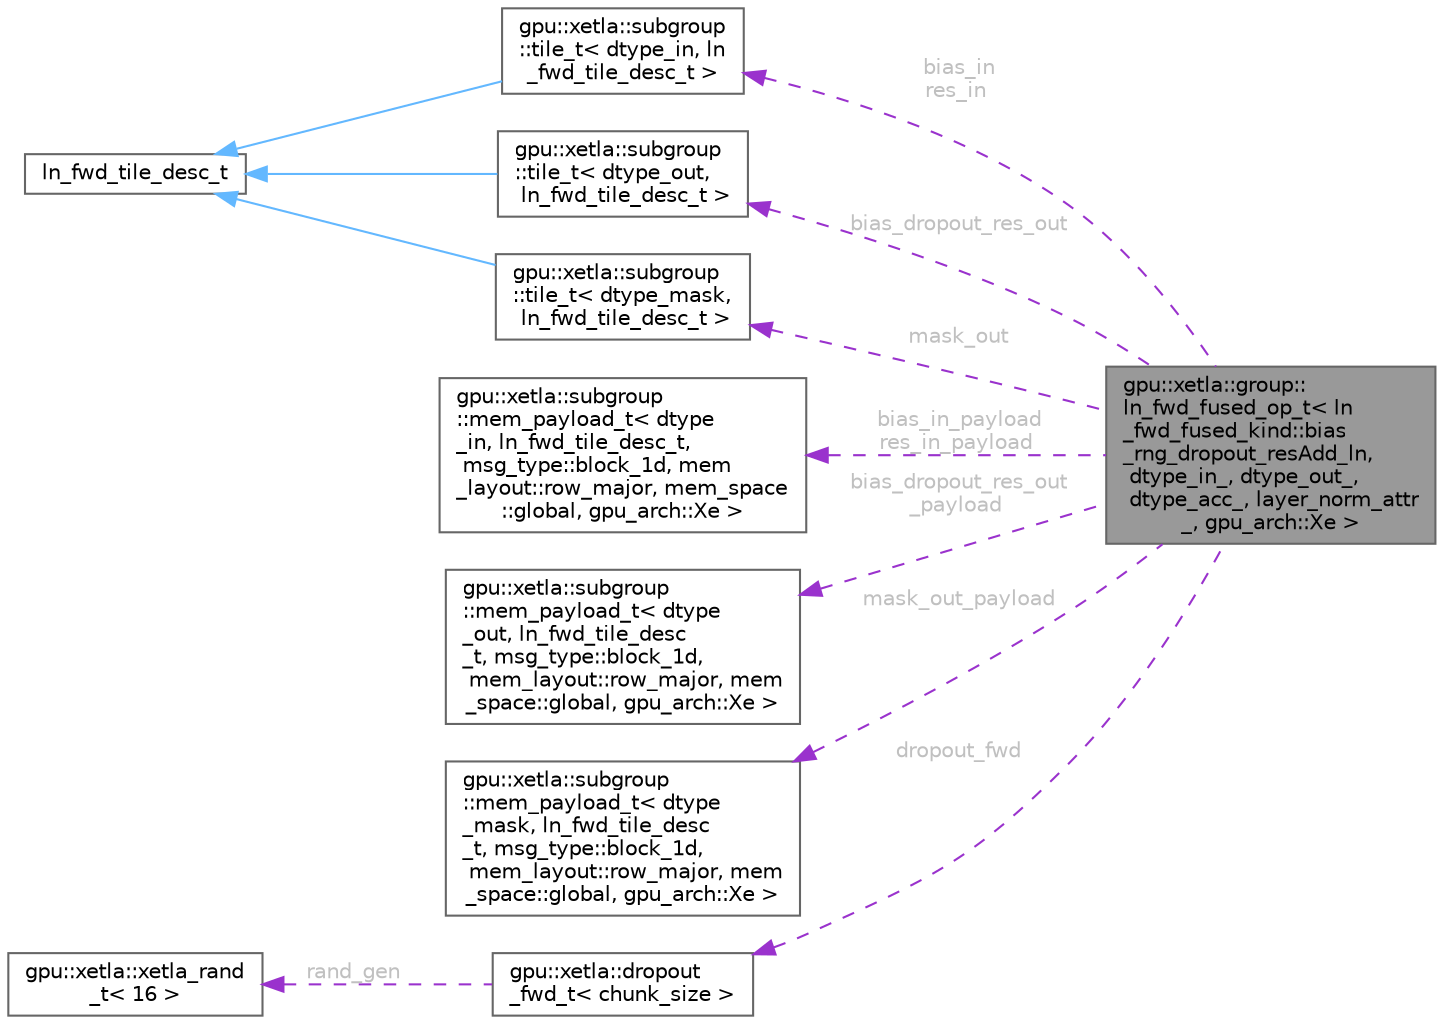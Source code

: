 digraph "gpu::xetla::group::ln_fwd_fused_op_t&lt; ln_fwd_fused_kind::bias_rng_dropout_resAdd_ln, dtype_in_, dtype_out_, dtype_acc_, layer_norm_attr_, gpu_arch::Xe &gt;"
{
 // LATEX_PDF_SIZE
  bgcolor="transparent";
  edge [fontname=Helvetica,fontsize=10,labelfontname=Helvetica,labelfontsize=10];
  node [fontname=Helvetica,fontsize=10,shape=box,height=0.2,width=0.4];
  rankdir="LR";
  Node1 [id="Node000001",label="gpu::xetla::group::\lln_fwd_fused_op_t\< ln\l_fwd_fused_kind::bias\l_rng_dropout_resAdd_ln,\l dtype_in_, dtype_out_,\l dtype_acc_, layer_norm_attr\l_, gpu_arch::Xe \>",height=0.2,width=0.4,color="gray40", fillcolor="grey60", style="filled", fontcolor="black",tooltip=" "];
  Node2 -> Node1 [id="edge1_Node000001_Node000002",dir="back",color="darkorchid3",style="dashed",tooltip=" ",label=" bias_in\nres_in",fontcolor="grey" ];
  Node2 [id="Node000002",label="gpu::xetla::subgroup\l::tile_t\< dtype_in, ln\l_fwd_tile_desc_t \>",height=0.2,width=0.4,color="gray40", fillcolor="white", style="filled",URL="$structgpu_1_1xetla_1_1subgroup_1_1tile__t.html",tooltip=" "];
  Node3 -> Node2 [id="edge2_Node000002_Node000003",dir="back",color="steelblue1",style="solid",tooltip=" "];
  Node3 [id="Node000003",label="ln_fwd_tile_desc_t",height=0.2,width=0.4,color="gray40", fillcolor="white", style="filled",tooltip=" "];
  Node4 -> Node1 [id="edge3_Node000001_Node000004",dir="back",color="darkorchid3",style="dashed",tooltip=" ",label=" bias_in_payload\nres_in_payload",fontcolor="grey" ];
  Node4 [id="Node000004",label="gpu::xetla::subgroup\l::mem_payload_t\< dtype\l_in, ln_fwd_tile_desc_t,\l msg_type::block_1d, mem\l_layout::row_major, mem_space\l::global, gpu_arch::Xe \>",height=0.2,width=0.4,color="gray40", fillcolor="white", style="filled",URL="$structgpu_1_1xetla_1_1subgroup_1_1mem__payload__t.html",tooltip=" "];
  Node5 -> Node1 [id="edge4_Node000001_Node000005",dir="back",color="darkorchid3",style="dashed",tooltip=" ",label=" bias_dropout_res_out",fontcolor="grey" ];
  Node5 [id="Node000005",label="gpu::xetla::subgroup\l::tile_t\< dtype_out,\l ln_fwd_tile_desc_t \>",height=0.2,width=0.4,color="gray40", fillcolor="white", style="filled",URL="$structgpu_1_1xetla_1_1subgroup_1_1tile__t.html",tooltip=" "];
  Node3 -> Node5 [id="edge5_Node000005_Node000003",dir="back",color="steelblue1",style="solid",tooltip=" "];
  Node6 -> Node1 [id="edge6_Node000001_Node000006",dir="back",color="darkorchid3",style="dashed",tooltip=" ",label=" bias_dropout_res_out\l_payload",fontcolor="grey" ];
  Node6 [id="Node000006",label="gpu::xetla::subgroup\l::mem_payload_t\< dtype\l_out, ln_fwd_tile_desc\l_t, msg_type::block_1d,\l mem_layout::row_major, mem\l_space::global, gpu_arch::Xe \>",height=0.2,width=0.4,color="gray40", fillcolor="white", style="filled",URL="$structgpu_1_1xetla_1_1subgroup_1_1mem__payload__t.html",tooltip=" "];
  Node7 -> Node1 [id="edge7_Node000001_Node000007",dir="back",color="darkorchid3",style="dashed",tooltip=" ",label=" mask_out",fontcolor="grey" ];
  Node7 [id="Node000007",label="gpu::xetla::subgroup\l::tile_t\< dtype_mask,\l ln_fwd_tile_desc_t \>",height=0.2,width=0.4,color="gray40", fillcolor="white", style="filled",URL="$structgpu_1_1xetla_1_1subgroup_1_1tile__t.html",tooltip=" "];
  Node3 -> Node7 [id="edge8_Node000007_Node000003",dir="back",color="steelblue1",style="solid",tooltip=" "];
  Node8 -> Node1 [id="edge9_Node000001_Node000008",dir="back",color="darkorchid3",style="dashed",tooltip=" ",label=" mask_out_payload",fontcolor="grey" ];
  Node8 [id="Node000008",label="gpu::xetla::subgroup\l::mem_payload_t\< dtype\l_mask, ln_fwd_tile_desc\l_t, msg_type::block_1d,\l mem_layout::row_major, mem\l_space::global, gpu_arch::Xe \>",height=0.2,width=0.4,color="gray40", fillcolor="white", style="filled",URL="$structgpu_1_1xetla_1_1subgroup_1_1mem__payload__t.html",tooltip=" "];
  Node9 -> Node1 [id="edge10_Node000001_Node000009",dir="back",color="darkorchid3",style="dashed",tooltip=" ",label=" dropout_fwd",fontcolor="grey" ];
  Node9 [id="Node000009",label="gpu::xetla::dropout\l_fwd_t\< chunk_size \>",height=0.2,width=0.4,color="gray40", fillcolor="white", style="filled",URL="$structgpu_1_1xetla_1_1dropout__fwd__t.html",tooltip=" "];
  Node10 -> Node9 [id="edge11_Node000009_Node000010",dir="back",color="darkorchid3",style="dashed",tooltip=" ",label=" rand_gen",fontcolor="grey" ];
  Node10 [id="Node000010",label="gpu::xetla::xetla_rand\l_t\< 16 \>",height=0.2,width=0.4,color="gray40", fillcolor="white", style="filled",URL="$structgpu_1_1xetla_1_1xetla__rand__t.html",tooltip=" "];
}
